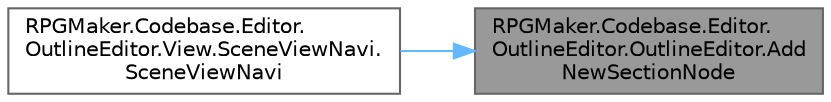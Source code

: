 digraph "RPGMaker.Codebase.Editor.OutlineEditor.OutlineEditor.AddNewSectionNode"
{
 // LATEX_PDF_SIZE
  bgcolor="transparent";
  edge [fontname=Helvetica,fontsize=10,labelfontname=Helvetica,labelfontsize=10];
  node [fontname=Helvetica,fontsize=10,shape=box,height=0.2,width=0.4];
  rankdir="RL";
  Node1 [id="Node000001",label="RPGMaker.Codebase.Editor.\lOutlineEditor.OutlineEditor.Add\lNewSectionNode",height=0.2,width=0.4,color="gray40", fillcolor="grey60", style="filled", fontcolor="black",tooltip="😁 新区画節追加"];
  Node1 -> Node2 [id="edge1_Node000001_Node000002",dir="back",color="steelblue1",style="solid",tooltip=" "];
  Node2 [id="Node000002",label="RPGMaker.Codebase.Editor.\lOutlineEditor.View.SceneViewNavi.\lSceneViewNavi",height=0.2,width=0.4,color="grey40", fillcolor="white", style="filled",URL="$d5/dd8/class_r_p_g_maker_1_1_codebase_1_1_editor_1_1_outline_editor_1_1_view_1_1_scene_view_navi.html#a57aeea42192e2f0598848d59a57e93b7",tooltip="😁 生成"];
}
